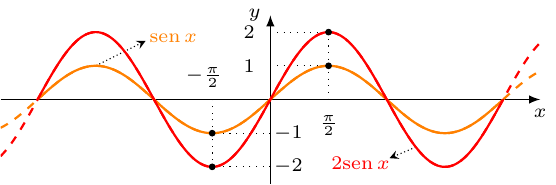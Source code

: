 \documentclass[crop]{standalone}
\usepackage[dvipsnames]{xcolor}
\usepackage{tikz}
\usepackage{pgfplots}
\pgfplotsset{compat=1.18}
\usetikzlibrary{shapes.geometric,positioning}
\begin{document}
  \begin{tikzpicture}[font=\scriptsize]
    \begin{axis}[%
      % trig format plots=rad,
      axis x line=center,axis y line=center,
      % axis on top,
      unit vector ratio={1.1 1},
      xlabel={$x$},ylabel={$y$},
      xlabel style={below},ylabel style={left},
      xmin=-2*pi-1,xmax=2*pi+1,
      xtick={pi/2},
      xticklabels={$\frac{\pi}{2}$},
      xtick style={draw=none},
      extra x ticks={-pi/2},
      extra x tick labels={$-\frac{\pi}{2}$},
      extra x tick style={xticklabel style={above,xshift=-0.3em,yshift=0.3em}},
      ymin=-2.5,ymax=2.5,
      ytick={1,2},
      ytick style={draw=none},
      extra y ticks={-2,-1},
      extra y tick style={yticklabel style={right}},
      restrict y to domain=-3:3,
      axis line style={-latex},
      declare function={
        a = 2;
        f(\x) = sin(deg(\x));
        g(\x) = a*f(\x);
      }
    ]%
      \def\x{pi/2};

      \draw[dotted] (\x,{g(\x)}) -- (\x,0);
      \draw[dotted] (0,{f(\x)}) -- (\x,{f(\x)});
      \draw[dotted] (0,{g(\x)}) -- (\x,{g(\x)});

      \draw[dotted] (-\x,{g(-\x)}) -- (-\x,0);
      \draw[dotted] (0,{f(-\x)}) -- (-\x,{f(-\x)});
      \draw[dotted] (0,{g(-\x)}) -- (-\x,{g(-\x)});

      \draw[densely dotted,-stealth] (5*pi/4,{g(5*pi/4)}) -- +(-0.95em,-0.4em);
      \node[color=red,xshift=-2em,yshift=-0.6em] at (5*pi/4,{g(5*pi/4)})  {$2\mbox{sen}\,{x}$};

      \draw[densely dotted,-stealth] (-3*pi/2,{f(-3*pi/2)}) -- +(1.8em,0.9em);
      \node[color=orange,xshift=2.8em,yshift=1em] at (-3*pi/2,{f(-3*pi/2)})  {$\mbox{sen}\,{x}$};

      \addplot[mark=none,domain=-2*pi:2*pi,color=orange,thick,samples=1000]{f(x)};
      \addplot[mark=none,dashed,domain=-2*pi-1:2*pi+1,color=orange,thick,samples=1000]{f(x)};
      \addplot[mark=none,domain=-2*pi:2*pi,color=red,thick,samples=1000]{g(x)};
      \addplot[mark=none,dashed,domain=-2*pi-1:2*pi+1,color=red,thick,samples=1000]{g(x)};

      \draw[fill=black] (\x,{f(\x)}) circle (1pt);
      \draw[fill=black] (\x,{g(\x)}) circle (1pt);

      \draw[fill=black] (-\x,{f(-\x)}) circle (1pt);
      \draw[fill=black] (-\x,{g(-\x)}) circle (1pt);
    \end{axis}
  \end{tikzpicture}%
\end{document}